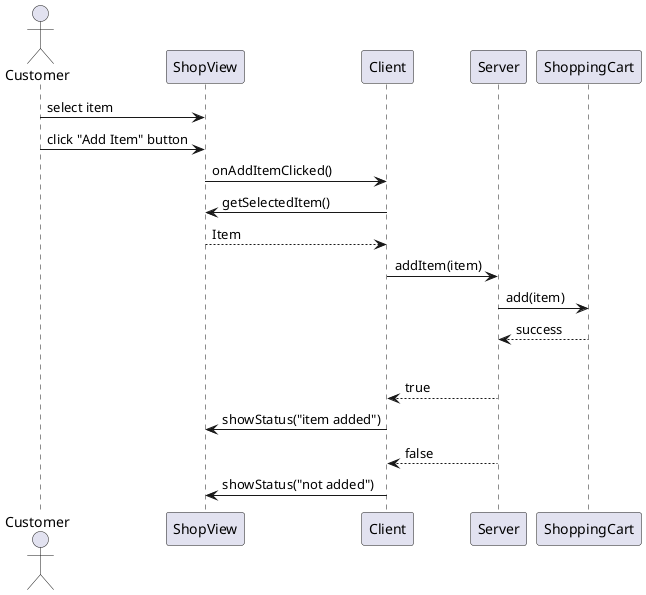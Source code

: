 @startuml
'https://plantuml.com/sequence-diagram

actor Customer as user
participant ShopView
participant Client
participant Server
participant ShoppingCart

user -> ShopView: select item
user -> ShopView: click "Add Item" button
ShopView -> Client: onAddItemClicked()

Client -> ShopView: getSelectedItem()
ShopView --> Client: Item

Client -> Server: addItem(item)
Server -> ShoppingCart: add(item)
ShoppingCart --> Server: success
alt success == true
    Server --> Client: true
    Client -> ShopView: showStatus("item added")
else
    Server --> Client: false
    Client -> ShopView: showStatus("not added")



@enduml